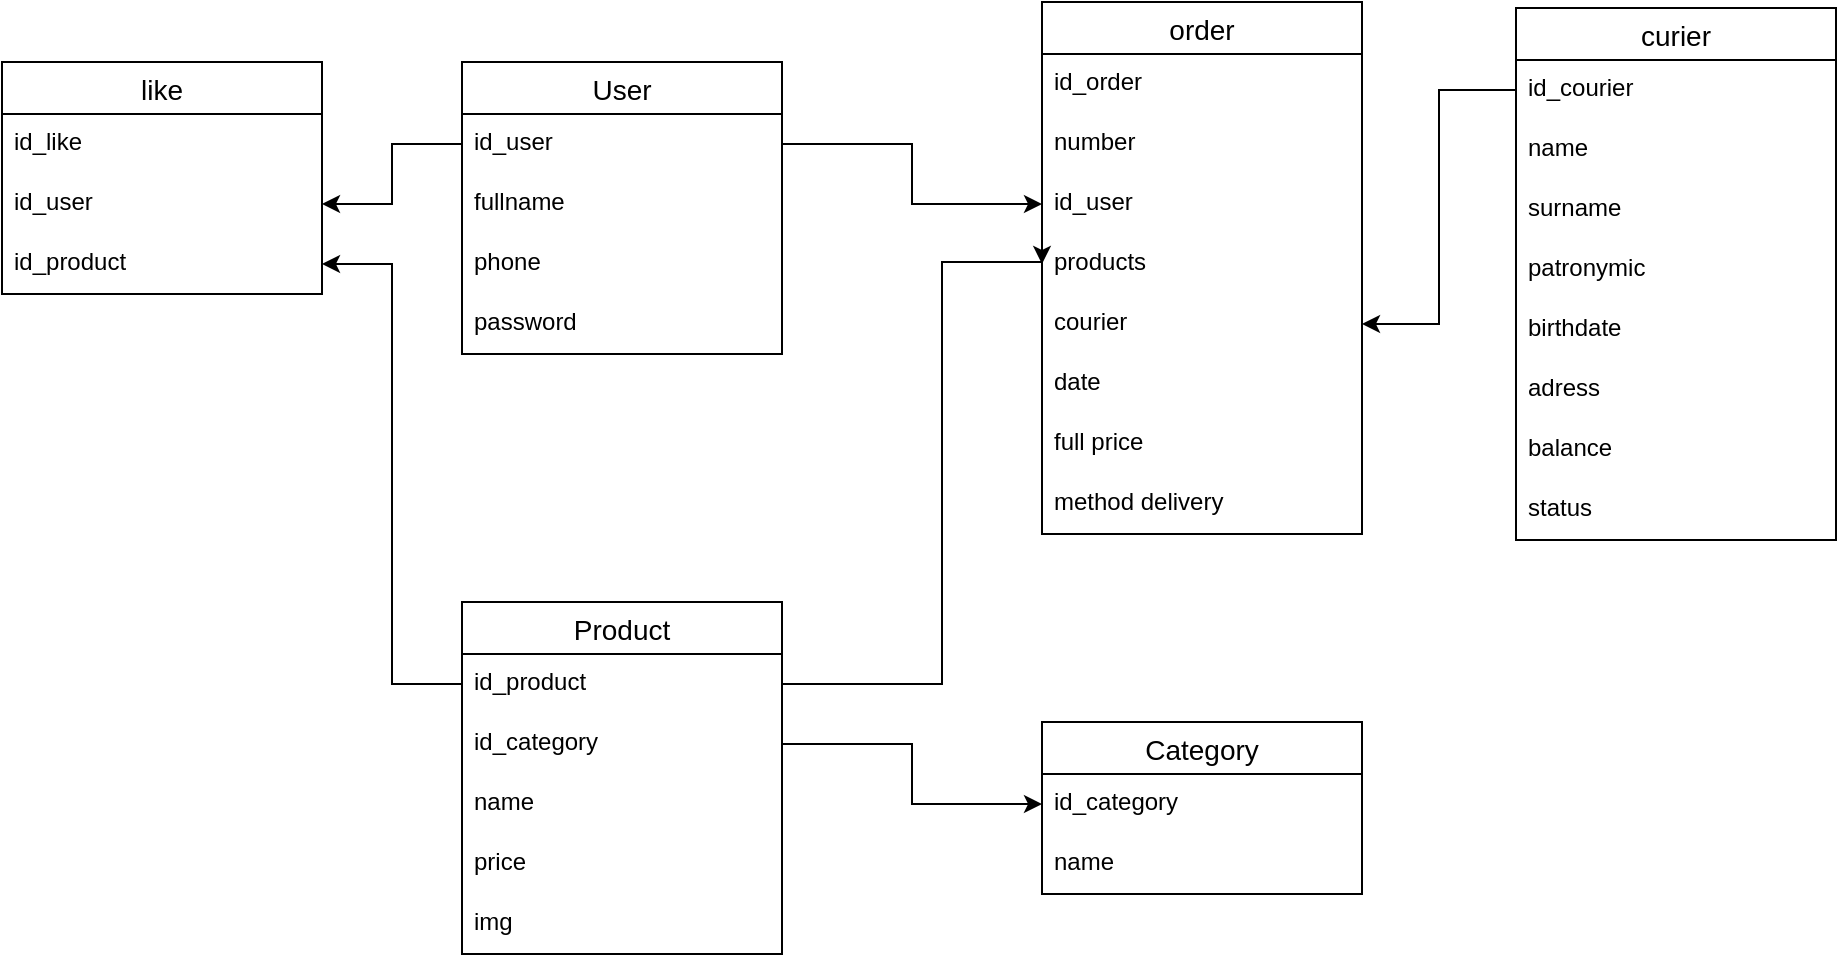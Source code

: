 <mxfile version="21.8.2" type="device">
  <diagram id="-kfj0VZINluMZ7uAGRmS" name="Страница 1">
    <mxGraphModel dx="1060" dy="771" grid="0" gridSize="10" guides="1" tooltips="1" connect="1" arrows="1" fold="1" page="0" pageScale="1" pageWidth="827" pageHeight="1169" math="0" shadow="0">
      <root>
        <mxCell id="0" />
        <mxCell id="1" parent="0" />
        <mxCell id="w7P0WWk_xy2LOapEbeAf-88" value="Product" style="swimlane;fontStyle=0;childLayout=stackLayout;horizontal=1;startSize=26;horizontalStack=0;resizeParent=1;resizeParentMax=0;resizeLast=0;collapsible=1;marginBottom=0;align=center;fontSize=14;" parent="1" vertex="1">
          <mxGeometry x="90" y="320" width="160" height="176" as="geometry" />
        </mxCell>
        <mxCell id="w7P0WWk_xy2LOapEbeAf-89" value="id_product" style="text;strokeColor=none;fillColor=none;spacingLeft=4;spacingRight=4;overflow=hidden;rotatable=0;points=[[0,0.5],[1,0.5]];portConstraint=eastwest;fontSize=12;" parent="w7P0WWk_xy2LOapEbeAf-88" vertex="1">
          <mxGeometry y="26" width="160" height="30" as="geometry" />
        </mxCell>
        <mxCell id="w7P0WWk_xy2LOapEbeAf-90" value="id_category" style="text;strokeColor=none;fillColor=none;spacingLeft=4;spacingRight=4;overflow=hidden;rotatable=0;points=[[0,0.5],[1,0.5]];portConstraint=eastwest;fontSize=12;" parent="w7P0WWk_xy2LOapEbeAf-88" vertex="1">
          <mxGeometry y="56" width="160" height="30" as="geometry" />
        </mxCell>
        <mxCell id="w7P0WWk_xy2LOapEbeAf-91" value="name" style="text;strokeColor=none;fillColor=none;spacingLeft=4;spacingRight=4;overflow=hidden;rotatable=0;points=[[0,0.5],[1,0.5]];portConstraint=eastwest;fontSize=12;" parent="w7P0WWk_xy2LOapEbeAf-88" vertex="1">
          <mxGeometry y="86" width="160" height="30" as="geometry" />
        </mxCell>
        <mxCell id="w7P0WWk_xy2LOapEbeAf-92" value="price" style="text;strokeColor=none;fillColor=none;spacingLeft=4;spacingRight=4;overflow=hidden;rotatable=0;points=[[0,0.5],[1,0.5]];portConstraint=eastwest;fontSize=12;" parent="w7P0WWk_xy2LOapEbeAf-88" vertex="1">
          <mxGeometry y="116" width="160" height="30" as="geometry" />
        </mxCell>
        <mxCell id="ddNTNHoGZ0XkzkodPzXY-14" value="img" style="text;strokeColor=none;fillColor=none;spacingLeft=4;spacingRight=4;overflow=hidden;rotatable=0;points=[[0,0.5],[1,0.5]];portConstraint=eastwest;fontSize=12;" parent="w7P0WWk_xy2LOapEbeAf-88" vertex="1">
          <mxGeometry y="146" width="160" height="30" as="geometry" />
        </mxCell>
        <mxCell id="w7P0WWk_xy2LOapEbeAf-93" value="User" style="swimlane;fontStyle=0;childLayout=stackLayout;horizontal=1;startSize=26;horizontalStack=0;resizeParent=1;resizeParentMax=0;resizeLast=0;collapsible=1;marginBottom=0;align=center;fontSize=14;" parent="1" vertex="1">
          <mxGeometry x="90" y="50" width="160" height="146" as="geometry" />
        </mxCell>
        <mxCell id="w7P0WWk_xy2LOapEbeAf-94" value="id_user" style="text;strokeColor=none;fillColor=none;spacingLeft=4;spacingRight=4;overflow=hidden;rotatable=0;points=[[0,0.5],[1,0.5]];portConstraint=eastwest;fontSize=12;" parent="w7P0WWk_xy2LOapEbeAf-93" vertex="1">
          <mxGeometry y="26" width="160" height="30" as="geometry" />
        </mxCell>
        <mxCell id="w7P0WWk_xy2LOapEbeAf-95" value="fullname" style="text;strokeColor=none;fillColor=none;spacingLeft=4;spacingRight=4;overflow=hidden;rotatable=0;points=[[0,0.5],[1,0.5]];portConstraint=eastwest;fontSize=12;" parent="w7P0WWk_xy2LOapEbeAf-93" vertex="1">
          <mxGeometry y="56" width="160" height="30" as="geometry" />
        </mxCell>
        <mxCell id="w7P0WWk_xy2LOapEbeAf-97" value="phone" style="text;strokeColor=none;fillColor=none;spacingLeft=4;spacingRight=4;overflow=hidden;rotatable=0;points=[[0,0.5],[1,0.5]];portConstraint=eastwest;fontSize=12;" parent="w7P0WWk_xy2LOapEbeAf-93" vertex="1">
          <mxGeometry y="86" width="160" height="30" as="geometry" />
        </mxCell>
        <mxCell id="_Iaw77Q9Mx3h3R6YWfLd-9" value="password" style="text;strokeColor=none;fillColor=none;spacingLeft=4;spacingRight=4;overflow=hidden;rotatable=0;points=[[0,0.5],[1,0.5]];portConstraint=eastwest;fontSize=12;" parent="w7P0WWk_xy2LOapEbeAf-93" vertex="1">
          <mxGeometry y="116" width="160" height="30" as="geometry" />
        </mxCell>
        <mxCell id="w7P0WWk_xy2LOapEbeAf-99" value="order" style="swimlane;fontStyle=0;childLayout=stackLayout;horizontal=1;startSize=26;horizontalStack=0;resizeParent=1;resizeParentMax=0;resizeLast=0;collapsible=1;marginBottom=0;align=center;fontSize=14;" parent="1" vertex="1">
          <mxGeometry x="380" y="20" width="160" height="266" as="geometry">
            <mxRectangle x="330" y="240" width="80" height="30" as="alternateBounds" />
          </mxGeometry>
        </mxCell>
        <mxCell id="w7P0WWk_xy2LOapEbeAf-100" value="id_order" style="text;strokeColor=none;fillColor=none;spacingLeft=4;spacingRight=4;overflow=hidden;rotatable=0;points=[[0,0.5],[1,0.5]];portConstraint=eastwest;fontSize=12;" parent="w7P0WWk_xy2LOapEbeAf-99" vertex="1">
          <mxGeometry y="26" width="160" height="30" as="geometry" />
        </mxCell>
        <mxCell id="qeYbTCrJvCSSEGdGo-3e-1" value="number" style="text;strokeColor=none;fillColor=none;spacingLeft=4;spacingRight=4;overflow=hidden;rotatable=0;points=[[0,0.5],[1,0.5]];portConstraint=eastwest;fontSize=12;" parent="w7P0WWk_xy2LOapEbeAf-99" vertex="1">
          <mxGeometry y="56" width="160" height="30" as="geometry" />
        </mxCell>
        <mxCell id="w7P0WWk_xy2LOapEbeAf-101" value="id_user" style="text;strokeColor=none;fillColor=none;spacingLeft=4;spacingRight=4;overflow=hidden;rotatable=0;points=[[0,0.5],[1,0.5]];portConstraint=eastwest;fontSize=12;" parent="w7P0WWk_xy2LOapEbeAf-99" vertex="1">
          <mxGeometry y="86" width="160" height="30" as="geometry" />
        </mxCell>
        <mxCell id="w7P0WWk_xy2LOapEbeAf-102" value="products" style="text;strokeColor=none;fillColor=none;spacingLeft=4;spacingRight=4;overflow=hidden;rotatable=0;points=[[0,0.5],[1,0.5]];portConstraint=eastwest;fontSize=12;" parent="w7P0WWk_xy2LOapEbeAf-99" vertex="1">
          <mxGeometry y="116" width="160" height="30" as="geometry" />
        </mxCell>
        <mxCell id="OI9Ht44uQc6o87mNHBNu-11" value="courier" style="text;strokeColor=none;fillColor=none;spacingLeft=4;spacingRight=4;overflow=hidden;rotatable=0;points=[[0,0.5],[1,0.5]];portConstraint=eastwest;fontSize=12;" vertex="1" parent="w7P0WWk_xy2LOapEbeAf-99">
          <mxGeometry y="146" width="160" height="30" as="geometry" />
        </mxCell>
        <mxCell id="w7P0WWk_xy2LOapEbeAf-103" value="date" style="text;strokeColor=none;fillColor=none;spacingLeft=4;spacingRight=4;overflow=hidden;rotatable=0;points=[[0,0.5],[1,0.5]];portConstraint=eastwest;fontSize=12;" parent="w7P0WWk_xy2LOapEbeAf-99" vertex="1">
          <mxGeometry y="176" width="160" height="30" as="geometry" />
        </mxCell>
        <mxCell id="w7P0WWk_xy2LOapEbeAf-104" value="full price" style="text;strokeColor=none;fillColor=none;spacingLeft=4;spacingRight=4;overflow=hidden;rotatable=0;points=[[0,0.5],[1,0.5]];portConstraint=eastwest;fontSize=12;" parent="w7P0WWk_xy2LOapEbeAf-99" vertex="1">
          <mxGeometry y="206" width="160" height="30" as="geometry" />
        </mxCell>
        <mxCell id="w7P0WWk_xy2LOapEbeAf-108" value="method delivery" style="text;strokeColor=none;fillColor=none;spacingLeft=4;spacingRight=4;overflow=hidden;rotatable=0;points=[[0,0.5],[1,0.5]];portConstraint=eastwest;fontSize=12;" parent="w7P0WWk_xy2LOapEbeAf-99" vertex="1">
          <mxGeometry y="236" width="160" height="30" as="geometry" />
        </mxCell>
        <mxCell id="oHWoUHF7-ZX8ybRkOY3I-32" style="edgeStyle=orthogonalEdgeStyle;rounded=0;orthogonalLoop=1;jettySize=auto;html=1;entryX=0;entryY=0.5;entryDx=0;entryDy=0;" parent="1" source="w7P0WWk_xy2LOapEbeAf-94" target="w7P0WWk_xy2LOapEbeAf-101" edge="1">
          <mxGeometry relative="1" as="geometry">
            <mxPoint x="360" y="170" as="targetPoint" />
          </mxGeometry>
        </mxCell>
        <mxCell id="ddNTNHoGZ0XkzkodPzXY-3" value="Category" style="swimlane;fontStyle=0;childLayout=stackLayout;horizontal=1;startSize=26;horizontalStack=0;resizeParent=1;resizeParentMax=0;resizeLast=0;collapsible=1;marginBottom=0;align=center;fontSize=14;" parent="1" vertex="1">
          <mxGeometry x="380" y="380" width="160" height="86" as="geometry" />
        </mxCell>
        <mxCell id="ddNTNHoGZ0XkzkodPzXY-4" value="id_category" style="text;strokeColor=none;fillColor=none;spacingLeft=4;spacingRight=4;overflow=hidden;rotatable=0;points=[[0,0.5],[1,0.5]];portConstraint=eastwest;fontSize=12;" parent="ddNTNHoGZ0XkzkodPzXY-3" vertex="1">
          <mxGeometry y="26" width="160" height="30" as="geometry" />
        </mxCell>
        <mxCell id="ddNTNHoGZ0XkzkodPzXY-5" value="name" style="text;strokeColor=none;fillColor=none;spacingLeft=4;spacingRight=4;overflow=hidden;rotatable=0;points=[[0,0.5],[1,0.5]];portConstraint=eastwest;fontSize=12;" parent="ddNTNHoGZ0XkzkodPzXY-3" vertex="1">
          <mxGeometry y="56" width="160" height="30" as="geometry" />
        </mxCell>
        <mxCell id="_Iaw77Q9Mx3h3R6YWfLd-6" style="edgeStyle=orthogonalEdgeStyle;rounded=0;orthogonalLoop=1;jettySize=auto;html=1;entryX=0;entryY=0.5;entryDx=0;entryDy=0;exitX=1;exitY=0.5;exitDx=0;exitDy=0;" parent="1" source="w7P0WWk_xy2LOapEbeAf-90" target="ddNTNHoGZ0XkzkodPzXY-4" edge="1">
          <mxGeometry relative="1" as="geometry" />
        </mxCell>
        <mxCell id="_Iaw77Q9Mx3h3R6YWfLd-7" style="edgeStyle=orthogonalEdgeStyle;rounded=0;orthogonalLoop=1;jettySize=auto;html=1;entryX=0;entryY=0.5;entryDx=0;entryDy=0;" parent="1" source="w7P0WWk_xy2LOapEbeAf-89" target="w7P0WWk_xy2LOapEbeAf-102" edge="1">
          <mxGeometry relative="1" as="geometry">
            <Array as="points">
              <mxPoint x="330" y="361" />
              <mxPoint x="330" y="150" />
            </Array>
          </mxGeometry>
        </mxCell>
        <mxCell id="qeYbTCrJvCSSEGdGo-3e-2" value="like" style="swimlane;fontStyle=0;childLayout=stackLayout;horizontal=1;startSize=26;horizontalStack=0;resizeParent=1;resizeParentMax=0;resizeLast=0;collapsible=1;marginBottom=0;align=center;fontSize=14;" parent="1" vertex="1">
          <mxGeometry x="-140" y="50" width="160" height="116" as="geometry">
            <mxRectangle x="330" y="240" width="80" height="30" as="alternateBounds" />
          </mxGeometry>
        </mxCell>
        <mxCell id="qeYbTCrJvCSSEGdGo-3e-3" value="id_like" style="text;strokeColor=none;fillColor=none;spacingLeft=4;spacingRight=4;overflow=hidden;rotatable=0;points=[[0,0.5],[1,0.5]];portConstraint=eastwest;fontSize=12;" parent="qeYbTCrJvCSSEGdGo-3e-2" vertex="1">
          <mxGeometry y="26" width="160" height="30" as="geometry" />
        </mxCell>
        <mxCell id="qeYbTCrJvCSSEGdGo-3e-5" value="id_user" style="text;strokeColor=none;fillColor=none;spacingLeft=4;spacingRight=4;overflow=hidden;rotatable=0;points=[[0,0.5],[1,0.5]];portConstraint=eastwest;fontSize=12;" parent="qeYbTCrJvCSSEGdGo-3e-2" vertex="1">
          <mxGeometry y="56" width="160" height="30" as="geometry" />
        </mxCell>
        <mxCell id="qeYbTCrJvCSSEGdGo-3e-6" value="id_product&#xa;" style="text;strokeColor=none;fillColor=none;spacingLeft=4;spacingRight=4;overflow=hidden;rotatable=0;points=[[0,0.5],[1,0.5]];portConstraint=eastwest;fontSize=12;" parent="qeYbTCrJvCSSEGdGo-3e-2" vertex="1">
          <mxGeometry y="86" width="160" height="30" as="geometry" />
        </mxCell>
        <mxCell id="qeYbTCrJvCSSEGdGo-3e-10" style="edgeStyle=orthogonalEdgeStyle;rounded=0;orthogonalLoop=1;jettySize=auto;html=1;entryX=1;entryY=0.5;entryDx=0;entryDy=0;" parent="1" source="w7P0WWk_xy2LOapEbeAf-94" target="qeYbTCrJvCSSEGdGo-3e-5" edge="1">
          <mxGeometry relative="1" as="geometry" />
        </mxCell>
        <mxCell id="qeYbTCrJvCSSEGdGo-3e-11" style="edgeStyle=orthogonalEdgeStyle;rounded=0;orthogonalLoop=1;jettySize=auto;html=1;entryX=1;entryY=0.5;entryDx=0;entryDy=0;" parent="1" source="w7P0WWk_xy2LOapEbeAf-89" target="qeYbTCrJvCSSEGdGo-3e-6" edge="1">
          <mxGeometry relative="1" as="geometry" />
        </mxCell>
        <mxCell id="OI9Ht44uQc6o87mNHBNu-1" value="curier" style="swimlane;fontStyle=0;childLayout=stackLayout;horizontal=1;startSize=26;horizontalStack=0;resizeParent=1;resizeParentMax=0;resizeLast=0;collapsible=1;marginBottom=0;align=center;fontSize=14;" vertex="1" parent="1">
          <mxGeometry x="617" y="23" width="160" height="266" as="geometry">
            <mxRectangle x="330" y="240" width="80" height="30" as="alternateBounds" />
          </mxGeometry>
        </mxCell>
        <mxCell id="OI9Ht44uQc6o87mNHBNu-2" value="id_courier" style="text;strokeColor=none;fillColor=none;spacingLeft=4;spacingRight=4;overflow=hidden;rotatable=0;points=[[0,0.5],[1,0.5]];portConstraint=eastwest;fontSize=12;" vertex="1" parent="OI9Ht44uQc6o87mNHBNu-1">
          <mxGeometry y="26" width="160" height="30" as="geometry" />
        </mxCell>
        <mxCell id="OI9Ht44uQc6o87mNHBNu-3" value="name &#xa;" style="text;strokeColor=none;fillColor=none;spacingLeft=4;spacingRight=4;overflow=hidden;rotatable=0;points=[[0,0.5],[1,0.5]];portConstraint=eastwest;fontSize=12;" vertex="1" parent="OI9Ht44uQc6o87mNHBNu-1">
          <mxGeometry y="56" width="160" height="30" as="geometry" />
        </mxCell>
        <mxCell id="OI9Ht44uQc6o87mNHBNu-4" value="surname" style="text;strokeColor=none;fillColor=none;spacingLeft=4;spacingRight=4;overflow=hidden;rotatable=0;points=[[0,0.5],[1,0.5]];portConstraint=eastwest;fontSize=12;" vertex="1" parent="OI9Ht44uQc6o87mNHBNu-1">
          <mxGeometry y="86" width="160" height="30" as="geometry" />
        </mxCell>
        <mxCell id="OI9Ht44uQc6o87mNHBNu-5" value="patronymic" style="text;strokeColor=none;fillColor=none;spacingLeft=4;spacingRight=4;overflow=hidden;rotatable=0;points=[[0,0.5],[1,0.5]];portConstraint=eastwest;fontSize=12;" vertex="1" parent="OI9Ht44uQc6o87mNHBNu-1">
          <mxGeometry y="116" width="160" height="30" as="geometry" />
        </mxCell>
        <mxCell id="OI9Ht44uQc6o87mNHBNu-6" value="birthdate" style="text;strokeColor=none;fillColor=none;spacingLeft=4;spacingRight=4;overflow=hidden;rotatable=0;points=[[0,0.5],[1,0.5]];portConstraint=eastwest;fontSize=12;" vertex="1" parent="OI9Ht44uQc6o87mNHBNu-1">
          <mxGeometry y="146" width="160" height="30" as="geometry" />
        </mxCell>
        <mxCell id="OI9Ht44uQc6o87mNHBNu-7" value="adress" style="text;strokeColor=none;fillColor=none;spacingLeft=4;spacingRight=4;overflow=hidden;rotatable=0;points=[[0,0.5],[1,0.5]];portConstraint=eastwest;fontSize=12;" vertex="1" parent="OI9Ht44uQc6o87mNHBNu-1">
          <mxGeometry y="176" width="160" height="30" as="geometry" />
        </mxCell>
        <mxCell id="OI9Ht44uQc6o87mNHBNu-8" value="balance" style="text;strokeColor=none;fillColor=none;spacingLeft=4;spacingRight=4;overflow=hidden;rotatable=0;points=[[0,0.5],[1,0.5]];portConstraint=eastwest;fontSize=12;" vertex="1" parent="OI9Ht44uQc6o87mNHBNu-1">
          <mxGeometry y="206" width="160" height="30" as="geometry" />
        </mxCell>
        <mxCell id="OI9Ht44uQc6o87mNHBNu-9" value="status" style="text;strokeColor=none;fillColor=none;spacingLeft=4;spacingRight=4;overflow=hidden;rotatable=0;points=[[0,0.5],[1,0.5]];portConstraint=eastwest;fontSize=12;" vertex="1" parent="OI9Ht44uQc6o87mNHBNu-1">
          <mxGeometry y="236" width="160" height="30" as="geometry" />
        </mxCell>
        <mxCell id="OI9Ht44uQc6o87mNHBNu-10" value="" style="edgeStyle=orthogonalEdgeStyle;rounded=0;orthogonalLoop=1;jettySize=auto;html=1;entryX=1;entryY=0.5;entryDx=0;entryDy=0;" edge="1" parent="1" source="OI9Ht44uQc6o87mNHBNu-2" target="OI9Ht44uQc6o87mNHBNu-11">
          <mxGeometry relative="1" as="geometry" />
        </mxCell>
      </root>
    </mxGraphModel>
  </diagram>
</mxfile>
